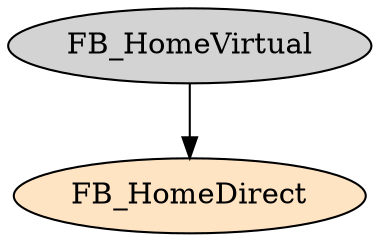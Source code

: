 digraph FB_HomeDirect {
     node [style=filled]
    FB_HomeDirect [fillcolor = bisque];
    FB_HomeVirtual -> FB_HomeDirect;
}
